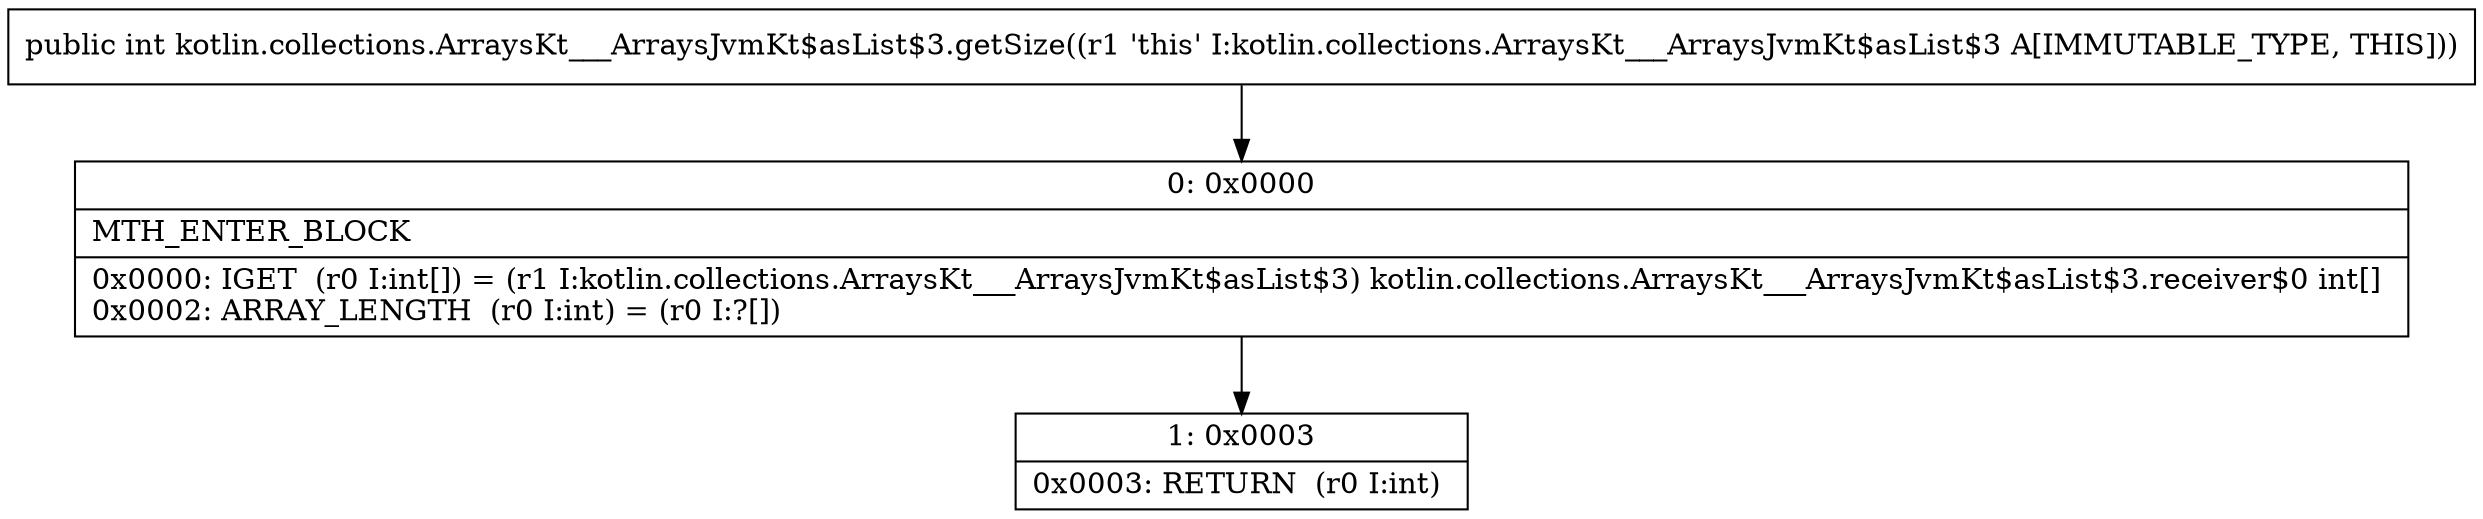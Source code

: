 digraph "CFG forkotlin.collections.ArraysKt___ArraysJvmKt$asList$3.getSize()I" {
Node_0 [shape=record,label="{0\:\ 0x0000|MTH_ENTER_BLOCK\l|0x0000: IGET  (r0 I:int[]) = (r1 I:kotlin.collections.ArraysKt___ArraysJvmKt$asList$3) kotlin.collections.ArraysKt___ArraysJvmKt$asList$3.receiver$0 int[] \l0x0002: ARRAY_LENGTH  (r0 I:int) = (r0 I:?[]) \l}"];
Node_1 [shape=record,label="{1\:\ 0x0003|0x0003: RETURN  (r0 I:int) \l}"];
MethodNode[shape=record,label="{public int kotlin.collections.ArraysKt___ArraysJvmKt$asList$3.getSize((r1 'this' I:kotlin.collections.ArraysKt___ArraysJvmKt$asList$3 A[IMMUTABLE_TYPE, THIS])) }"];
MethodNode -> Node_0;
Node_0 -> Node_1;
}

